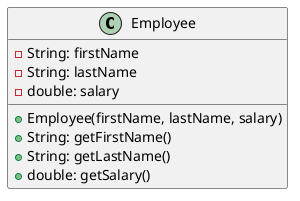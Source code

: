 @startuml
'https://plantuml.com/class-diagram

class Employee {
    -String: firstName
    -String: lastName
    -double: salary

    +Employee(firstName, lastName, salary)
    +String: getFirstName()
    +String: getLastName()
    +double: getSalary()
}

@enduml